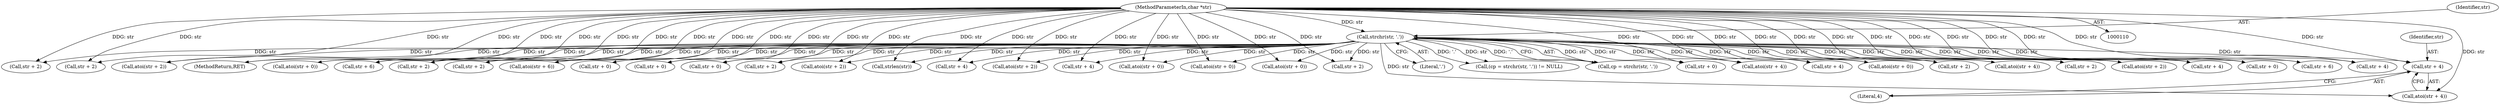 digraph "0_postgres_4318daecc959886d001a6e79c6ea853e8b1dfb4b_0@pointer" {
"1000245" [label="(Call,str + 4)"];
"1000124" [label="(Call,strchr(str, '.'))"];
"1000112" [label="(MethodParameterIn,char *str)"];
"1000365" [label="(Call,str + 2)"];
"1000247" [label="(Literal,4)"];
"1000125" [label="(Identifier,str)"];
"1000244" [label="(Call,atoi(str + 4))"];
"1000302" [label="(Call,str + 2)"];
"1000359" [label="(Call,atoi(str + 2))"];
"1000421" [label="(MethodReturn,RET)"];
"1000315" [label="(Call,atoi(str + 0))"];
"1000197" [label="(Call,str + 6)"];
"1000264" [label="(Call,str + 2)"];
"1000297" [label="(Call,str + 2)"];
"1000196" [label="(Call,atoi(str + 6))"];
"1000225" [label="(Call,str + 0)"];
"1000413" [label="(Call,str + 0)"];
"1000124" [label="(Call,strchr(str, '.'))"];
"1000258" [label="(Call,atoi(str + 2))"];
"1000173" [label="(Call,strlen(str))"];
"1000346" [label="(Call,str + 4)"];
"1000398" [label="(Call,atoi(str + 2))"];
"1000211" [label="(Call,str + 4)"];
"1000272" [label="(Call,atoi(str + 0))"];
"1000112" [label="(MethodParameterIn,char *str)"];
"1000345" [label="(Call,atoi(str + 4))"];
"1000216" [label="(Call,str + 4)"];
"1000246" [label="(Identifier,str)"];
"1000224" [label="(Call,atoi(str + 0))"];
"1000259" [label="(Call,str + 2)"];
"1000210" [label="(Call,atoi(str + 4))"];
"1000273" [label="(Call,str + 0)"];
"1000360" [label="(Call,str + 2)"];
"1000404" [label="(Call,str + 2)"];
"1000245" [label="(Call,str + 4)"];
"1000296" [label="(Call,atoi(str + 2))"];
"1000250" [label="(Call,str + 4)"];
"1000316" [label="(Call,str + 0)"];
"1000202" [label="(Call,str + 6)"];
"1000122" [label="(Call,cp = strchr(str, '.'))"];
"1000351" [label="(Call,str + 4)"];
"1000412" [label="(Call,atoi(str + 0))"];
"1000126" [label="(Literal,'.')"];
"1000373" [label="(Call,atoi(str + 0))"];
"1000399" [label="(Call,str + 2)"];
"1000374" [label="(Call,str + 0)"];
"1000121" [label="(Call,(cp = strchr(str, '.')) != NULL)"];
"1000245" -> "1000244"  [label="AST: "];
"1000245" -> "1000247"  [label="CFG: "];
"1000246" -> "1000245"  [label="AST: "];
"1000247" -> "1000245"  [label="AST: "];
"1000244" -> "1000245"  [label="CFG: "];
"1000124" -> "1000245"  [label="DDG: str"];
"1000112" -> "1000245"  [label="DDG: str"];
"1000124" -> "1000122"  [label="AST: "];
"1000124" -> "1000126"  [label="CFG: "];
"1000125" -> "1000124"  [label="AST: "];
"1000126" -> "1000124"  [label="AST: "];
"1000122" -> "1000124"  [label="CFG: "];
"1000124" -> "1000421"  [label="DDG: str"];
"1000124" -> "1000121"  [label="DDG: str"];
"1000124" -> "1000121"  [label="DDG: '.'"];
"1000124" -> "1000122"  [label="DDG: str"];
"1000124" -> "1000122"  [label="DDG: '.'"];
"1000112" -> "1000124"  [label="DDG: str"];
"1000124" -> "1000173"  [label="DDG: str"];
"1000124" -> "1000196"  [label="DDG: str"];
"1000124" -> "1000197"  [label="DDG: str"];
"1000124" -> "1000202"  [label="DDG: str"];
"1000124" -> "1000210"  [label="DDG: str"];
"1000124" -> "1000211"  [label="DDG: str"];
"1000124" -> "1000216"  [label="DDG: str"];
"1000124" -> "1000224"  [label="DDG: str"];
"1000124" -> "1000225"  [label="DDG: str"];
"1000124" -> "1000244"  [label="DDG: str"];
"1000124" -> "1000250"  [label="DDG: str"];
"1000124" -> "1000258"  [label="DDG: str"];
"1000124" -> "1000259"  [label="DDG: str"];
"1000124" -> "1000264"  [label="DDG: str"];
"1000124" -> "1000272"  [label="DDG: str"];
"1000124" -> "1000273"  [label="DDG: str"];
"1000124" -> "1000296"  [label="DDG: str"];
"1000124" -> "1000297"  [label="DDG: str"];
"1000124" -> "1000302"  [label="DDG: str"];
"1000124" -> "1000315"  [label="DDG: str"];
"1000124" -> "1000316"  [label="DDG: str"];
"1000124" -> "1000345"  [label="DDG: str"];
"1000124" -> "1000346"  [label="DDG: str"];
"1000124" -> "1000351"  [label="DDG: str"];
"1000124" -> "1000359"  [label="DDG: str"];
"1000124" -> "1000360"  [label="DDG: str"];
"1000124" -> "1000365"  [label="DDG: str"];
"1000124" -> "1000373"  [label="DDG: str"];
"1000124" -> "1000374"  [label="DDG: str"];
"1000124" -> "1000398"  [label="DDG: str"];
"1000124" -> "1000399"  [label="DDG: str"];
"1000124" -> "1000404"  [label="DDG: str"];
"1000124" -> "1000412"  [label="DDG: str"];
"1000124" -> "1000413"  [label="DDG: str"];
"1000112" -> "1000110"  [label="AST: "];
"1000112" -> "1000421"  [label="DDG: str"];
"1000112" -> "1000173"  [label="DDG: str"];
"1000112" -> "1000196"  [label="DDG: str"];
"1000112" -> "1000197"  [label="DDG: str"];
"1000112" -> "1000202"  [label="DDG: str"];
"1000112" -> "1000210"  [label="DDG: str"];
"1000112" -> "1000211"  [label="DDG: str"];
"1000112" -> "1000216"  [label="DDG: str"];
"1000112" -> "1000224"  [label="DDG: str"];
"1000112" -> "1000225"  [label="DDG: str"];
"1000112" -> "1000244"  [label="DDG: str"];
"1000112" -> "1000250"  [label="DDG: str"];
"1000112" -> "1000258"  [label="DDG: str"];
"1000112" -> "1000259"  [label="DDG: str"];
"1000112" -> "1000264"  [label="DDG: str"];
"1000112" -> "1000272"  [label="DDG: str"];
"1000112" -> "1000273"  [label="DDG: str"];
"1000112" -> "1000296"  [label="DDG: str"];
"1000112" -> "1000297"  [label="DDG: str"];
"1000112" -> "1000302"  [label="DDG: str"];
"1000112" -> "1000315"  [label="DDG: str"];
"1000112" -> "1000316"  [label="DDG: str"];
"1000112" -> "1000345"  [label="DDG: str"];
"1000112" -> "1000346"  [label="DDG: str"];
"1000112" -> "1000351"  [label="DDG: str"];
"1000112" -> "1000359"  [label="DDG: str"];
"1000112" -> "1000360"  [label="DDG: str"];
"1000112" -> "1000365"  [label="DDG: str"];
"1000112" -> "1000373"  [label="DDG: str"];
"1000112" -> "1000374"  [label="DDG: str"];
"1000112" -> "1000398"  [label="DDG: str"];
"1000112" -> "1000399"  [label="DDG: str"];
"1000112" -> "1000404"  [label="DDG: str"];
"1000112" -> "1000412"  [label="DDG: str"];
"1000112" -> "1000413"  [label="DDG: str"];
}
